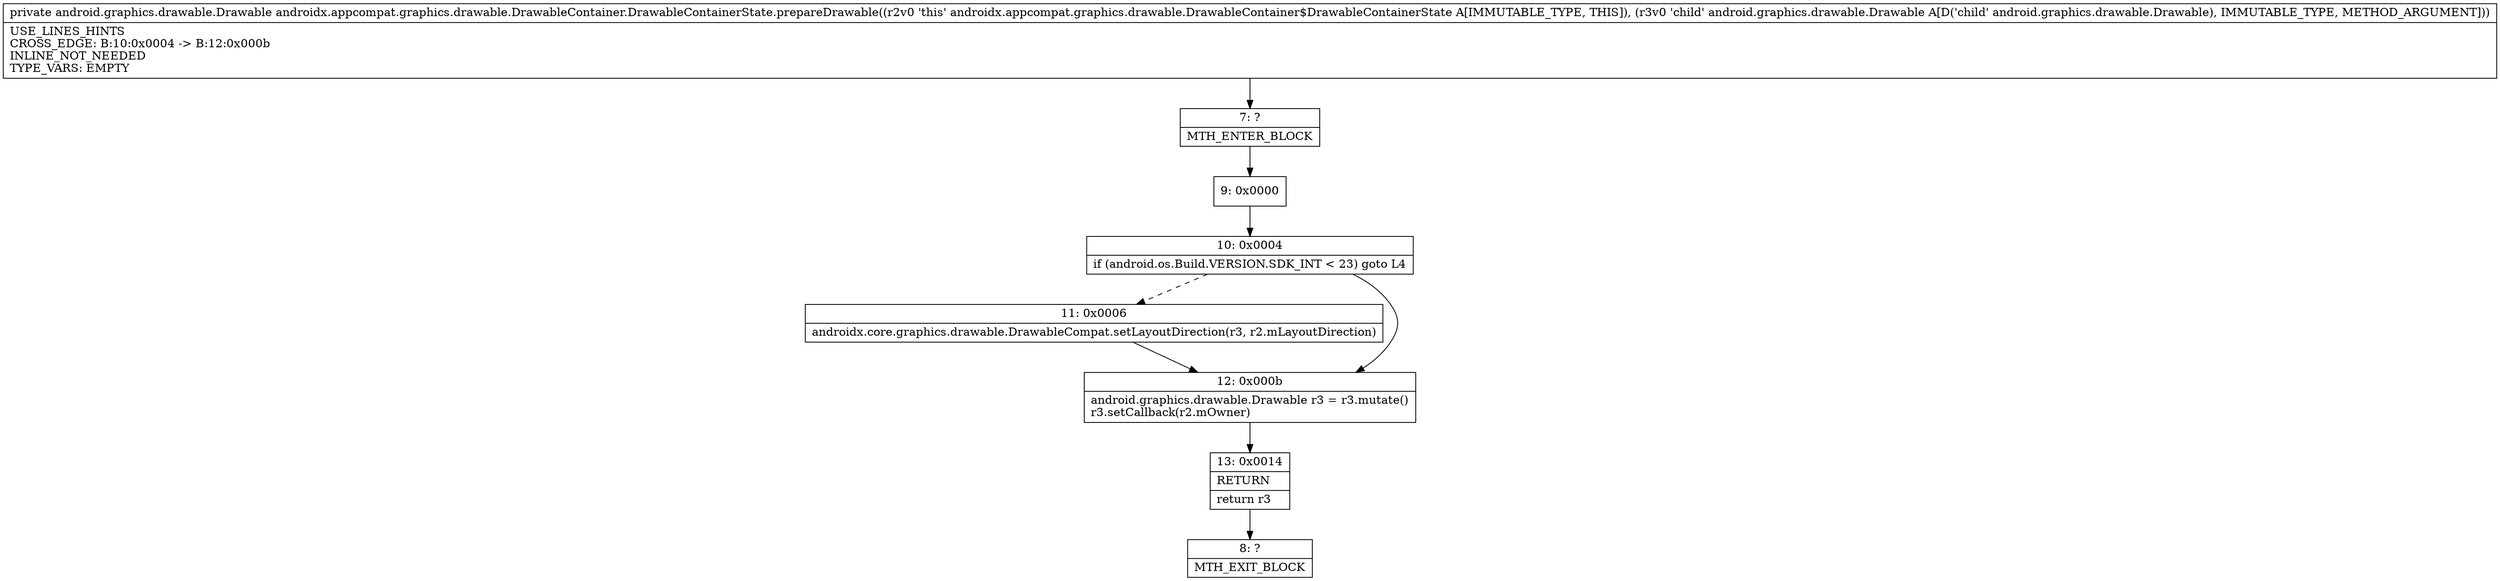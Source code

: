digraph "CFG forandroidx.appcompat.graphics.drawable.DrawableContainer.DrawableContainerState.prepareDrawable(Landroid\/graphics\/drawable\/Drawable;)Landroid\/graphics\/drawable\/Drawable;" {
Node_7 [shape=record,label="{7\:\ ?|MTH_ENTER_BLOCK\l}"];
Node_9 [shape=record,label="{9\:\ 0x0000}"];
Node_10 [shape=record,label="{10\:\ 0x0004|if (android.os.Build.VERSION.SDK_INT \< 23) goto L4\l}"];
Node_11 [shape=record,label="{11\:\ 0x0006|androidx.core.graphics.drawable.DrawableCompat.setLayoutDirection(r3, r2.mLayoutDirection)\l}"];
Node_12 [shape=record,label="{12\:\ 0x000b|android.graphics.drawable.Drawable r3 = r3.mutate()\lr3.setCallback(r2.mOwner)\l}"];
Node_13 [shape=record,label="{13\:\ 0x0014|RETURN\l|return r3\l}"];
Node_8 [shape=record,label="{8\:\ ?|MTH_EXIT_BLOCK\l}"];
MethodNode[shape=record,label="{private android.graphics.drawable.Drawable androidx.appcompat.graphics.drawable.DrawableContainer.DrawableContainerState.prepareDrawable((r2v0 'this' androidx.appcompat.graphics.drawable.DrawableContainer$DrawableContainerState A[IMMUTABLE_TYPE, THIS]), (r3v0 'child' android.graphics.drawable.Drawable A[D('child' android.graphics.drawable.Drawable), IMMUTABLE_TYPE, METHOD_ARGUMENT]))  | USE_LINES_HINTS\lCROSS_EDGE: B:10:0x0004 \-\> B:12:0x000b\lINLINE_NOT_NEEDED\lTYPE_VARS: EMPTY\l}"];
MethodNode -> Node_7;Node_7 -> Node_9;
Node_9 -> Node_10;
Node_10 -> Node_11[style=dashed];
Node_10 -> Node_12;
Node_11 -> Node_12;
Node_12 -> Node_13;
Node_13 -> Node_8;
}

